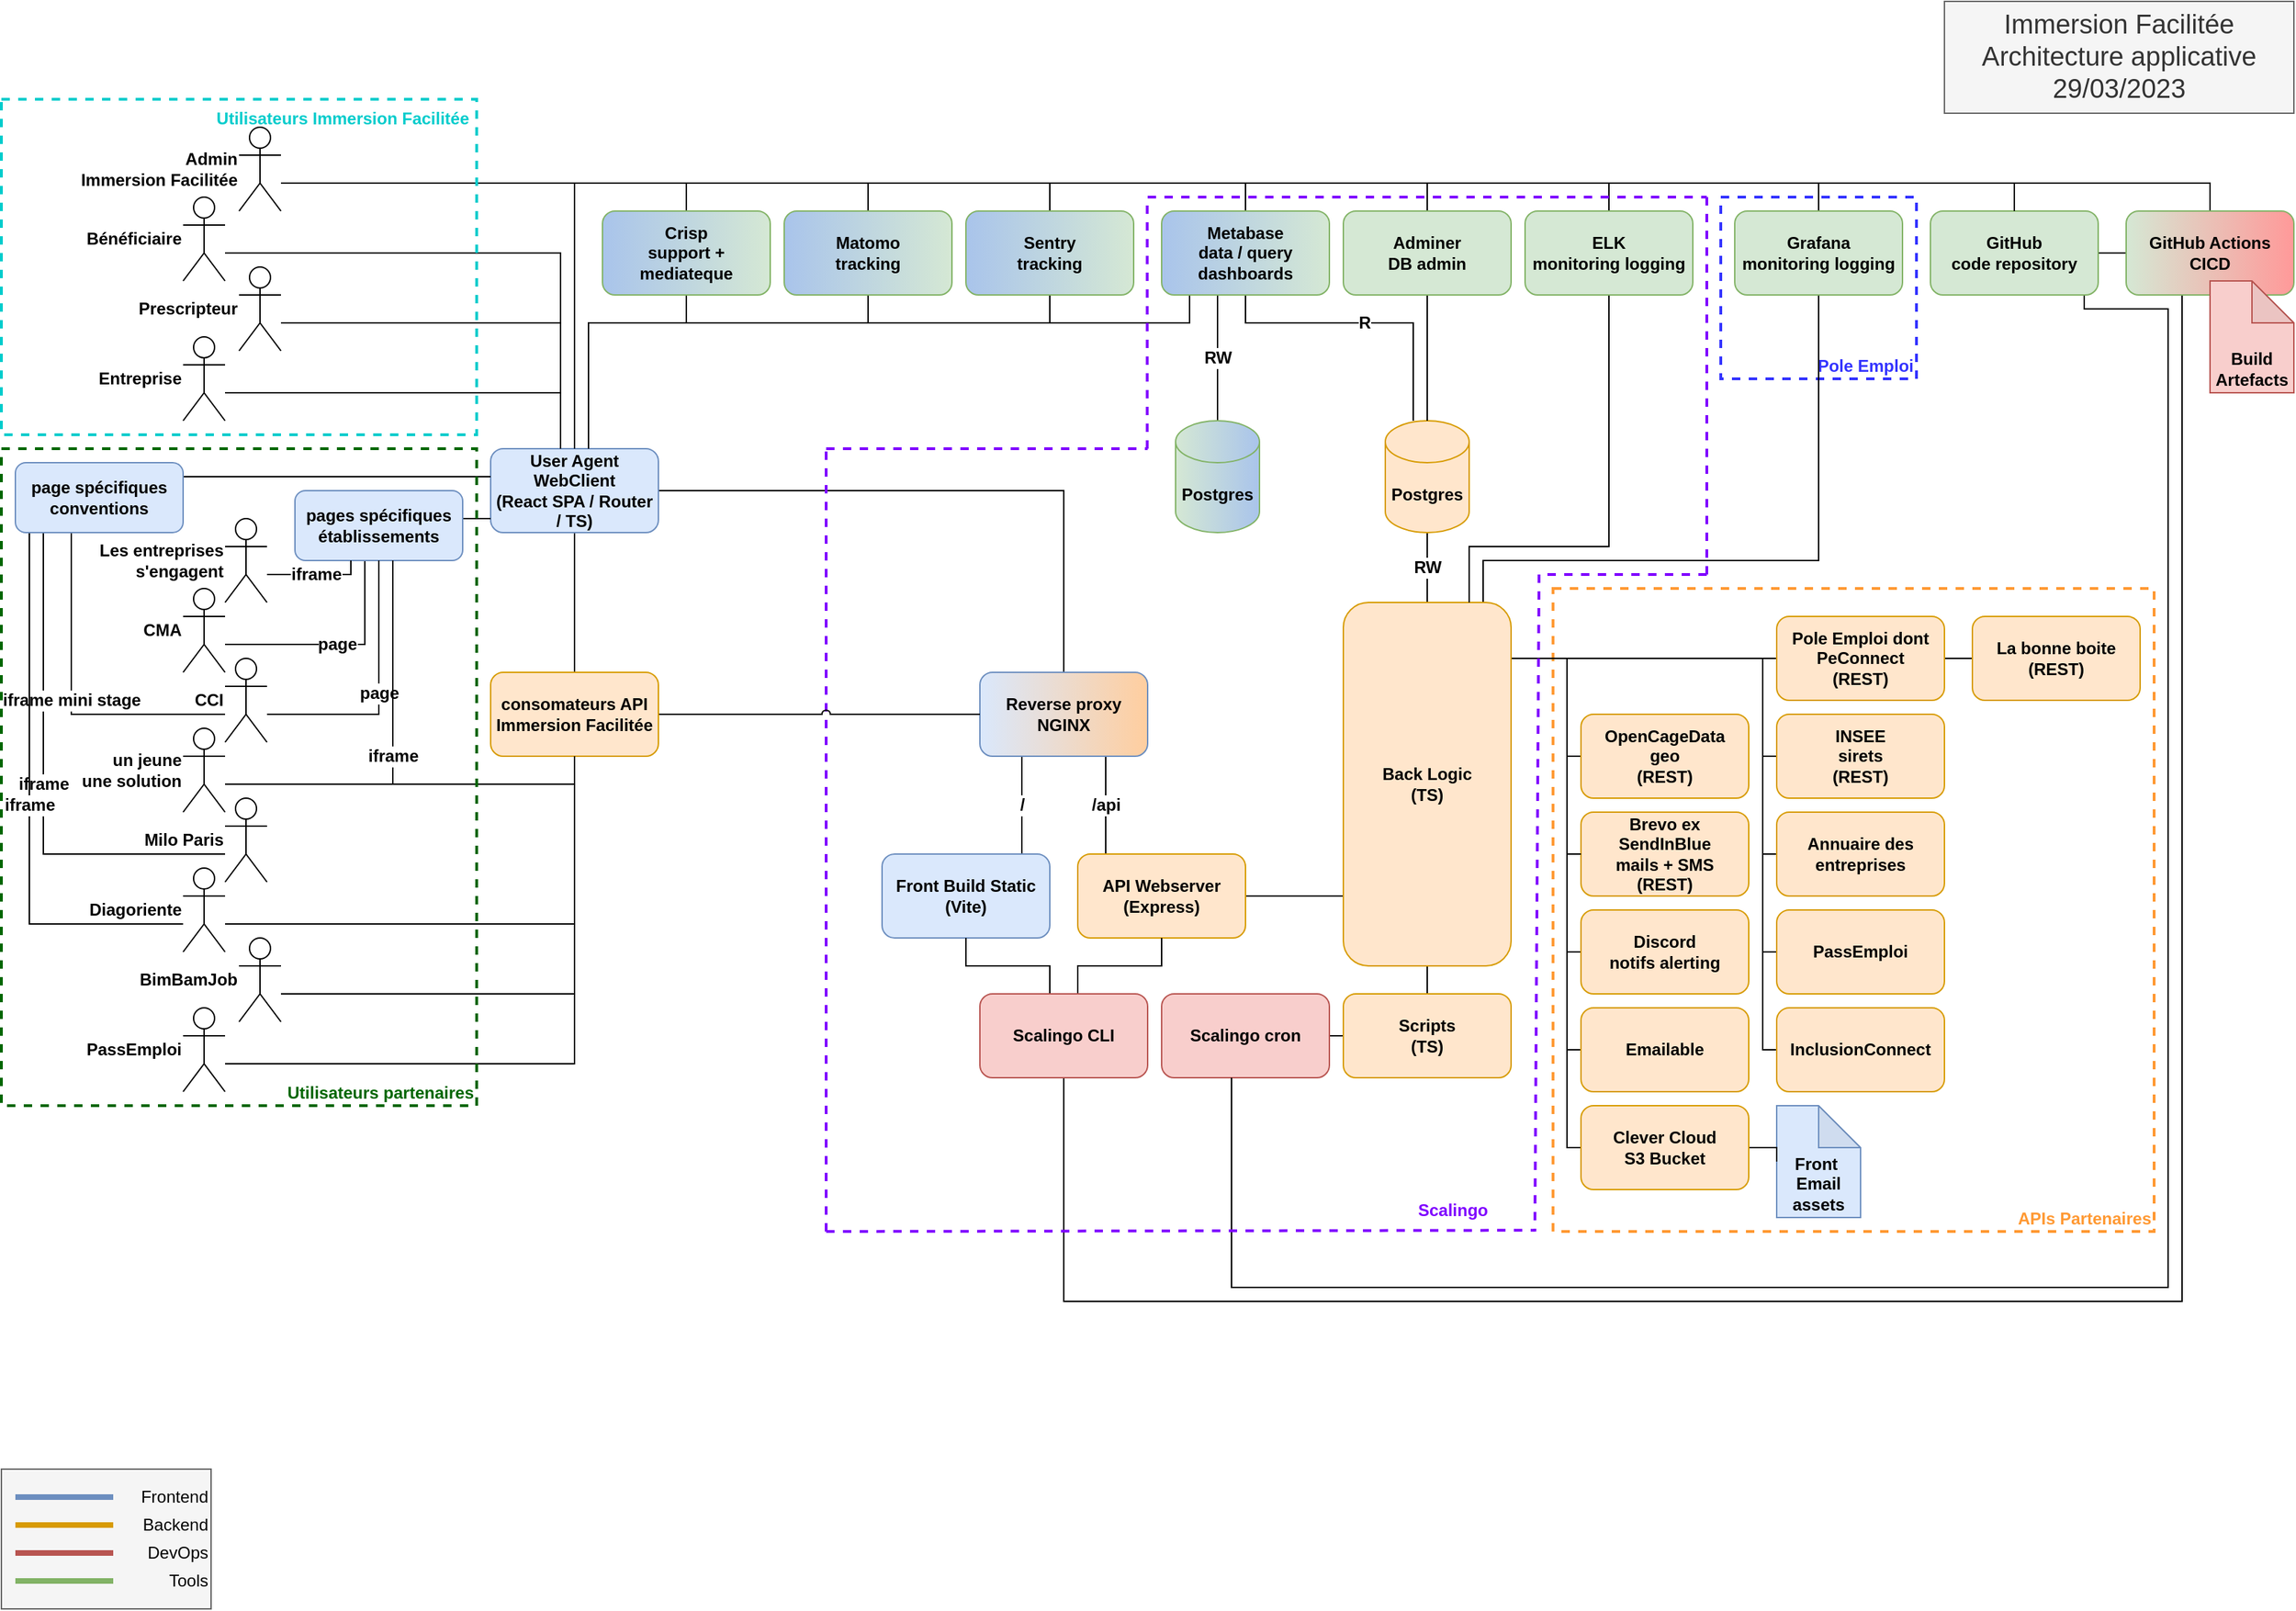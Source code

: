 <mxfile version="20.3.0" type="device"><diagram id="68Z6XZG3NbRrDApSsJgM" name="Page-1"><mxGraphModel dx="1655" dy="892" grid="1" gridSize="10" guides="1" tooltips="1" connect="1" arrows="1" fold="1" page="1" pageScale="1" pageWidth="827" pageHeight="1169" math="0" shadow="0"><root><mxCell id="0"/><mxCell id="1" parent="0"/><mxCell id="iQWYw39QzCIdHBORsN6B-83" value="Pole Emploi" style="rounded=0;whiteSpace=wrap;html=1;dashed=1;strokeColor=#3333FF;strokeWidth=2;fontSize=12;fontColor=#3333FF;fillColor=none;align=right;verticalAlign=bottom;fontStyle=1" vertex="1" parent="1"><mxGeometry x="1240" y="150" width="140" height="130" as="geometry"/></mxCell><mxCell id="iQWYw39QzCIdHBORsN6B-141" value="APIs Partenaires" style="rounded=0;whiteSpace=wrap;html=1;dashed=1;strokeColor=#FF9933;strokeWidth=2;fontSize=12;fontColor=#FF9933;fillColor=none;align=right;verticalAlign=bottom;fontStyle=1" vertex="1" parent="1"><mxGeometry x="1120" y="430" width="430" height="460" as="geometry"/></mxCell><mxCell id="iQWYw39QzCIdHBORsN6B-7" style="edgeStyle=orthogonalEdgeStyle;rounded=0;orthogonalLoop=1;jettySize=auto;html=1;endArrow=none;endFill=0;fontSize=12;fontStyle=1" edge="1" parent="1" source="iQWYw39QzCIdHBORsN6B-1" target="iQWYw39QzCIdHBORsN6B-2"><mxGeometry relative="1" as="geometry"><Array as="points"><mxPoint x="770" y="360"/></Array></mxGeometry></mxCell><mxCell id="iQWYw39QzCIdHBORsN6B-30" style="edgeStyle=orthogonalEdgeStyle;rounded=0;orthogonalLoop=1;jettySize=auto;html=1;endArrow=none;endFill=0;fontSize=12;fontStyle=1" edge="1" parent="1" source="iQWYw39QzCIdHBORsN6B-1" target="iQWYw39QzCIdHBORsN6B-28"><mxGeometry relative="1" as="geometry"><Array as="points"><mxPoint x="430" y="240"/><mxPoint x="500" y="240"/></Array></mxGeometry></mxCell><mxCell id="iQWYw39QzCIdHBORsN6B-31" style="edgeStyle=orthogonalEdgeStyle;rounded=0;orthogonalLoop=1;jettySize=auto;html=1;endArrow=none;endFill=0;fontSize=12;fontStyle=1" edge="1" parent="1" source="iQWYw39QzCIdHBORsN6B-1" target="iQWYw39QzCIdHBORsN6B-29"><mxGeometry relative="1" as="geometry"><Array as="points"><mxPoint x="430" y="240"/><mxPoint x="630" y="240"/></Array></mxGeometry></mxCell><mxCell id="iQWYw39QzCIdHBORsN6B-33" style="edgeStyle=orthogonalEdgeStyle;rounded=0;orthogonalLoop=1;jettySize=auto;html=1;endArrow=none;endFill=0;fontSize=12;fontStyle=1" edge="1" parent="1" source="iQWYw39QzCIdHBORsN6B-1" target="iQWYw39QzCIdHBORsN6B-32"><mxGeometry relative="1" as="geometry"><Array as="points"><mxPoint x="430" y="240"/><mxPoint x="760" y="240"/></Array></mxGeometry></mxCell><mxCell id="iQWYw39QzCIdHBORsN6B-135" style="edgeStyle=orthogonalEdgeStyle;rounded=0;jumpStyle=arc;orthogonalLoop=1;jettySize=auto;html=1;strokeColor=#000000;strokeWidth=1;fontSize=12;fontColor=#000000;endArrow=none;endFill=0;fontStyle=1" edge="1" parent="1" source="iQWYw39QzCIdHBORsN6B-1" target="iQWYw39QzCIdHBORsN6B-93"><mxGeometry relative="1" as="geometry"><Array as="points"><mxPoint x="420" y="420"/><mxPoint x="420" y="420"/></Array></mxGeometry></mxCell><mxCell id="iQWYw39QzCIdHBORsN6B-1" value="User Agent&lt;br style=&quot;font-size: 12px;&quot;&gt;WebClient&lt;br style=&quot;font-size: 12px;&quot;&gt;(React SPA / Router / TS)" style="rounded=1;whiteSpace=wrap;html=1;fontSize=12;fontStyle=1;fillColor=#dae8fc;strokeColor=#6c8ebf;" vertex="1" parent="1"><mxGeometry x="360" y="330" width="120" height="60" as="geometry"/></mxCell><mxCell id="iQWYw39QzCIdHBORsN6B-8" value="/" style="edgeStyle=orthogonalEdgeStyle;rounded=0;orthogonalLoop=1;jettySize=auto;html=1;endArrow=none;endFill=0;fontSize=12;fontStyle=1" edge="1" parent="1" source="iQWYw39QzCIdHBORsN6B-2" target="iQWYw39QzCIdHBORsN6B-6"><mxGeometry relative="1" as="geometry"><Array as="points"><mxPoint x="740" y="580"/><mxPoint x="740" y="580"/></Array></mxGeometry></mxCell><mxCell id="iQWYw39QzCIdHBORsN6B-9" value="/api" style="edgeStyle=orthogonalEdgeStyle;rounded=0;orthogonalLoop=1;jettySize=auto;html=1;endArrow=none;endFill=0;fontSize=12;fontStyle=1" edge="1" parent="1" source="iQWYw39QzCIdHBORsN6B-2" target="iQWYw39QzCIdHBORsN6B-5"><mxGeometry relative="1" as="geometry"><Array as="points"><mxPoint x="800" y="580"/><mxPoint x="800" y="580"/></Array></mxGeometry></mxCell><mxCell id="iQWYw39QzCIdHBORsN6B-2" value="Reverse proxy&lt;br style=&quot;font-size: 12px;&quot;&gt;NGINX" style="rounded=1;whiteSpace=wrap;html=1;fontSize=12;fontStyle=1;fillColor=#dae8fc;strokeColor=#6c8ebf;gradientColor=#FFCE9F;gradientDirection=east;" vertex="1" parent="1"><mxGeometry x="710" y="490" width="120" height="60" as="geometry"/></mxCell><mxCell id="iQWYw39QzCIdHBORsN6B-25" style="edgeStyle=orthogonalEdgeStyle;rounded=0;orthogonalLoop=1;jettySize=auto;html=1;endArrow=none;endFill=0;fontSize=12;fontStyle=1" edge="1" parent="1" source="iQWYw39QzCIdHBORsN6B-3" target="iQWYw39QzCIdHBORsN6B-1"><mxGeometry relative="1" as="geometry"><Array as="points"><mxPoint x="410" y="190"/></Array></mxGeometry></mxCell><mxCell id="iQWYw39QzCIdHBORsN6B-3" value="Bénéficiaire" style="shape=umlActor;verticalLabelPosition=middle;verticalAlign=middle;html=1;outlineConnect=0;labelPosition=left;align=right;fontSize=12;fontStyle=1" vertex="1" parent="1"><mxGeometry x="140" y="150" width="30" height="60" as="geometry"/></mxCell><mxCell id="iQWYw39QzCIdHBORsN6B-26" style="edgeStyle=orthogonalEdgeStyle;rounded=0;orthogonalLoop=1;jettySize=auto;html=1;endArrow=none;endFill=0;startArrow=none;fontSize=12;fontStyle=1" edge="1" parent="1" source="iQWYw39QzCIdHBORsN6B-4" target="iQWYw39QzCIdHBORsN6B-1"><mxGeometry relative="1" as="geometry"><Array as="points"><mxPoint x="410" y="290"/></Array></mxGeometry></mxCell><mxCell id="iQWYw39QzCIdHBORsN6B-4" value="Entreprise" style="shape=umlActor;verticalLabelPosition=middle;verticalAlign=middle;html=1;outlineConnect=0;labelPosition=left;align=right;fontSize=12;fontStyle=1" vertex="1" parent="1"><mxGeometry x="140" y="250" width="30" height="60" as="geometry"/></mxCell><mxCell id="iQWYw39QzCIdHBORsN6B-13" style="edgeStyle=orthogonalEdgeStyle;rounded=0;orthogonalLoop=1;jettySize=auto;html=1;endArrow=none;endFill=0;fontSize=12;fontStyle=1" edge="1" parent="1" source="iQWYw39QzCIdHBORsN6B-19" target="iQWYw39QzCIdHBORsN6B-10"><mxGeometry relative="1" as="geometry"><Array as="points"><mxPoint x="1270" y="480"/><mxPoint x="1270" y="480"/></Array></mxGeometry></mxCell><mxCell id="iQWYw39QzCIdHBORsN6B-15" style="edgeStyle=orthogonalEdgeStyle;rounded=0;orthogonalLoop=1;jettySize=auto;html=1;endArrow=none;endFill=0;fontSize=12;fontStyle=1" edge="1" parent="1" source="iQWYw39QzCIdHBORsN6B-19" target="iQWYw39QzCIdHBORsN6B-14"><mxGeometry relative="1" as="geometry"><Array as="points"><mxPoint x="1130" y="480"/><mxPoint x="1130" y="550"/></Array></mxGeometry></mxCell><mxCell id="iQWYw39QzCIdHBORsN6B-20" style="edgeStyle=orthogonalEdgeStyle;rounded=0;orthogonalLoop=1;jettySize=auto;html=1;endArrow=none;endFill=0;fontSize=12;fontStyle=1" edge="1" parent="1" source="iQWYw39QzCIdHBORsN6B-5" target="iQWYw39QzCIdHBORsN6B-19"><mxGeometry relative="1" as="geometry"><Array as="points"><mxPoint x="940" y="650"/><mxPoint x="940" y="650"/></Array></mxGeometry></mxCell><mxCell id="iQWYw39QzCIdHBORsN6B-5" value="API Webserver&lt;br style=&quot;font-size: 12px;&quot;&gt;(Express)" style="rounded=1;whiteSpace=wrap;html=1;fontSize=12;fontStyle=1;fillColor=#ffe6cc;strokeColor=#d79b00;" vertex="1" parent="1"><mxGeometry x="780" y="620" width="120" height="60" as="geometry"/></mxCell><mxCell id="iQWYw39QzCIdHBORsN6B-6" value="Front Build Static&lt;br style=&quot;font-size: 12px;&quot;&gt;(Vite)" style="rounded=1;whiteSpace=wrap;html=1;fontSize=12;fontStyle=1;fillColor=#dae8fc;strokeColor=#6c8ebf;" vertex="1" parent="1"><mxGeometry x="640" y="620" width="120" height="60" as="geometry"/></mxCell><mxCell id="iQWYw39QzCIdHBORsN6B-12" style="edgeStyle=orthogonalEdgeStyle;rounded=0;orthogonalLoop=1;jettySize=auto;html=1;endArrow=none;endFill=0;fontSize=12;fontStyle=1" edge="1" parent="1" source="iQWYw39QzCIdHBORsN6B-10" target="iQWYw39QzCIdHBORsN6B-11"><mxGeometry relative="1" as="geometry"/></mxCell><mxCell id="iQWYw39QzCIdHBORsN6B-10" value="Pole Emploi dont PeConnect&lt;br style=&quot;font-size: 12px;&quot;&gt;(REST)" style="rounded=1;whiteSpace=wrap;html=1;fontSize=12;fontStyle=1;fillColor=#ffe6cc;strokeColor=#d79b00;" vertex="1" parent="1"><mxGeometry x="1280" y="450" width="120" height="60" as="geometry"/></mxCell><mxCell id="iQWYw39QzCIdHBORsN6B-11" value="La bonne boite&lt;br style=&quot;font-size: 12px;&quot;&gt;(REST)" style="rounded=1;whiteSpace=wrap;html=1;fontSize=12;fontStyle=1;fillColor=#ffe6cc;strokeColor=#d79b00;" vertex="1" parent="1"><mxGeometry x="1420" y="450" width="120" height="60" as="geometry"/></mxCell><mxCell id="iQWYw39QzCIdHBORsN6B-14" value="OpenCageData&lt;br style=&quot;font-size: 12px;&quot;&gt;geo&lt;br style=&quot;font-size: 12px;&quot;&gt;(REST)" style="rounded=1;whiteSpace=wrap;html=1;fontSize=12;fontStyle=1;fillColor=#ffe6cc;strokeColor=#d79b00;" vertex="1" parent="1"><mxGeometry x="1140" y="520" width="120" height="60" as="geometry"/></mxCell><mxCell id="iQWYw39QzCIdHBORsN6B-16" value="Brevo ex SendInBlue&lt;br style=&quot;font-size: 12px;&quot;&gt;mails + SMS&lt;br style=&quot;font-size: 12px;&quot;&gt;(REST)" style="rounded=1;whiteSpace=wrap;html=1;fontSize=12;fontStyle=1;fillColor=#ffe6cc;strokeColor=#d79b00;" vertex="1" parent="1"><mxGeometry x="1140" y="590" width="120" height="60" as="geometry"/></mxCell><mxCell id="iQWYw39QzCIdHBORsN6B-45" style="edgeStyle=orthogonalEdgeStyle;rounded=0;orthogonalLoop=1;jettySize=auto;html=1;endArrow=none;endFill=0;fontSize=12;fontStyle=1" edge="1" parent="1" source="iQWYw39QzCIdHBORsN6B-17" target="iQWYw39QzCIdHBORsN6B-18"><mxGeometry relative="1" as="geometry"/></mxCell><mxCell id="iQWYw39QzCIdHBORsN6B-17" value="Scalingo cron" style="rounded=1;whiteSpace=wrap;html=1;fontSize=12;fontStyle=1;fillColor=#f8cecc;strokeColor=#b85450;" vertex="1" parent="1"><mxGeometry x="840" y="720" width="120" height="60" as="geometry"/></mxCell><mxCell id="iQWYw39QzCIdHBORsN6B-21" style="edgeStyle=orthogonalEdgeStyle;rounded=0;orthogonalLoop=1;jettySize=auto;html=1;endArrow=none;endFill=0;fontSize=12;fontStyle=1" edge="1" parent="1" source="iQWYw39QzCIdHBORsN6B-18" target="iQWYw39QzCIdHBORsN6B-19"><mxGeometry relative="1" as="geometry"><Array as="points"><mxPoint x="1030" y="750"/></Array></mxGeometry></mxCell><mxCell id="iQWYw39QzCIdHBORsN6B-18" value="Scripts&lt;br style=&quot;font-size: 12px;&quot;&gt;(TS)" style="rounded=1;whiteSpace=wrap;html=1;fontSize=12;fontStyle=1;fillColor=#ffe6cc;strokeColor=#d79b00;" vertex="1" parent="1"><mxGeometry x="970" y="720" width="120" height="60" as="geometry"/></mxCell><mxCell id="iQWYw39QzCIdHBORsN6B-22" style="edgeStyle=orthogonalEdgeStyle;rounded=0;orthogonalLoop=1;jettySize=auto;html=1;endArrow=none;endFill=0;fontSize=12;fontStyle=1" edge="1" parent="1" source="iQWYw39QzCIdHBORsN6B-19" target="iQWYw39QzCIdHBORsN6B-16"><mxGeometry relative="1" as="geometry"><Array as="points"><mxPoint x="1130" y="480"/><mxPoint x="1130" y="620"/></Array></mxGeometry></mxCell><mxCell id="iQWYw39QzCIdHBORsN6B-36" style="edgeStyle=orthogonalEdgeStyle;rounded=0;orthogonalLoop=1;jettySize=auto;html=1;endArrow=none;endFill=0;fontSize=12;fontStyle=1" edge="1" parent="1" source="iQWYw39QzCIdHBORsN6B-19" target="iQWYw39QzCIdHBORsN6B-35"><mxGeometry relative="1" as="geometry"><Array as="points"><mxPoint x="1270" y="480"/><mxPoint x="1270" y="550"/></Array></mxGeometry></mxCell><mxCell id="iQWYw39QzCIdHBORsN6B-44" value="RW" style="edgeStyle=orthogonalEdgeStyle;rounded=0;orthogonalLoop=1;jettySize=auto;html=1;endArrow=none;endFill=0;fontSize=12;fontStyle=1" edge="1" parent="1" source="iQWYw39QzCIdHBORsN6B-19" target="iQWYw39QzCIdHBORsN6B-43"><mxGeometry relative="1" as="geometry"><Array as="points"><mxPoint x="1030" y="400"/><mxPoint x="1030" y="400"/></Array></mxGeometry></mxCell><mxCell id="iQWYw39QzCIdHBORsN6B-50" style="edgeStyle=orthogonalEdgeStyle;rounded=0;orthogonalLoop=1;jettySize=auto;html=1;endArrow=none;endFill=0;fontSize=12;fontStyle=1" edge="1" parent="1" source="iQWYw39QzCIdHBORsN6B-19" target="iQWYw39QzCIdHBORsN6B-49"><mxGeometry relative="1" as="geometry"><Array as="points"><mxPoint x="1130" y="480"/><mxPoint x="1130" y="690"/></Array></mxGeometry></mxCell><mxCell id="iQWYw39QzCIdHBORsN6B-82" style="edgeStyle=orthogonalEdgeStyle;rounded=0;orthogonalLoop=1;jettySize=auto;html=1;strokeColor=#000000;strokeWidth=1;fontSize=12;fontColor=#000000;endArrow=none;endFill=0;fontStyle=1" edge="1" parent="1" source="iQWYw39QzCIdHBORsN6B-19" target="iQWYw39QzCIdHBORsN6B-80"><mxGeometry relative="1" as="geometry"><Array as="points"><mxPoint x="1070" y="410"/><mxPoint x="1310" y="410"/></Array></mxGeometry></mxCell><mxCell id="iQWYw39QzCIdHBORsN6B-87" style="edgeStyle=orthogonalEdgeStyle;rounded=0;jumpStyle=arc;orthogonalLoop=1;jettySize=auto;html=1;strokeColor=#000000;strokeWidth=1;fontSize=12;fontColor=#7F00FF;endArrow=none;endFill=0;fontStyle=1" edge="1" parent="1" source="iQWYw39QzCIdHBORsN6B-19" target="iQWYw39QzCIdHBORsN6B-85"><mxGeometry relative="1" as="geometry"><Array as="points"><mxPoint x="1270" y="480"/><mxPoint x="1270" y="620"/></Array></mxGeometry></mxCell><mxCell id="iQWYw39QzCIdHBORsN6B-115" style="edgeStyle=orthogonalEdgeStyle;rounded=0;jumpStyle=arc;orthogonalLoop=1;jettySize=auto;html=1;strokeColor=#000000;strokeWidth=1;fontSize=12;fontColor=#7F00FF;endArrow=none;endFill=0;fontStyle=1" edge="1" parent="1" source="iQWYw39QzCIdHBORsN6B-19" target="iQWYw39QzCIdHBORsN6B-84"><mxGeometry relative="1" as="geometry"><Array as="points"><mxPoint x="1130" y="480"/><mxPoint x="1130" y="760"/></Array></mxGeometry></mxCell><mxCell id="iQWYw39QzCIdHBORsN6B-120" style="edgeStyle=orthogonalEdgeStyle;rounded=0;jumpStyle=arc;orthogonalLoop=1;jettySize=auto;html=1;strokeColor=#000000;strokeWidth=1;fontSize=12;fontColor=#7F00FF;endArrow=none;endFill=0;fontStyle=1" edge="1" parent="1" source="iQWYw39QzCIdHBORsN6B-19" target="iQWYw39QzCIdHBORsN6B-118"><mxGeometry relative="1" as="geometry"><Array as="points"><mxPoint x="1130" y="480"/><mxPoint x="1130" y="830"/></Array></mxGeometry></mxCell><mxCell id="iQWYw39QzCIdHBORsN6B-122" style="edgeStyle=orthogonalEdgeStyle;rounded=0;jumpStyle=arc;orthogonalLoop=1;jettySize=auto;html=1;strokeColor=#000000;strokeWidth=1;fontSize=12;fontColor=#7F00FF;endArrow=none;endFill=0;fontStyle=1" edge="1" parent="1" source="iQWYw39QzCIdHBORsN6B-19" target="iQWYw39QzCIdHBORsN6B-121"><mxGeometry relative="1" as="geometry"><Array as="points"><mxPoint x="1270" y="480"/><mxPoint x="1270" y="690"/></Array></mxGeometry></mxCell><mxCell id="iQWYw39QzCIdHBORsN6B-124" style="edgeStyle=orthogonalEdgeStyle;rounded=0;jumpStyle=arc;orthogonalLoop=1;jettySize=auto;html=1;strokeColor=#000000;strokeWidth=1;fontSize=12;fontColor=#7F00FF;endArrow=none;endFill=0;fontStyle=1" edge="1" parent="1" source="iQWYw39QzCIdHBORsN6B-19" target="iQWYw39QzCIdHBORsN6B-123"><mxGeometry relative="1" as="geometry"><Array as="points"><mxPoint x="1270" y="480"/><mxPoint x="1270" y="760"/></Array></mxGeometry></mxCell><mxCell id="iQWYw39QzCIdHBORsN6B-19" value="Back Logic&lt;br style=&quot;font-size: 12px;&quot;&gt;(TS)" style="rounded=1;whiteSpace=wrap;html=1;fontSize=12;fontStyle=1;fillColor=#ffe6cc;strokeColor=#d79b00;" vertex="1" parent="1"><mxGeometry x="970" y="440" width="120" height="260" as="geometry"/></mxCell><mxCell id="iQWYw39QzCIdHBORsN6B-24" style="edgeStyle=orthogonalEdgeStyle;rounded=0;orthogonalLoop=1;jettySize=auto;html=1;endArrow=none;endFill=0;fontSize=12;fontStyle=1" edge="1" parent="1" source="iQWYw39QzCIdHBORsN6B-23" target="iQWYw39QzCIdHBORsN6B-1"><mxGeometry relative="1" as="geometry"><Array as="points"><mxPoint x="420" y="140"/></Array></mxGeometry></mxCell><mxCell id="iQWYw39QzCIdHBORsN6B-39" style="edgeStyle=orthogonalEdgeStyle;rounded=0;orthogonalLoop=1;jettySize=auto;html=1;endArrow=none;endFill=0;fontSize=12;fontStyle=1" edge="1" parent="1" source="iQWYw39QzCIdHBORsN6B-23" target="iQWYw39QzCIdHBORsN6B-28"><mxGeometry relative="1" as="geometry"><Array as="points"><mxPoint x="500" y="140"/></Array></mxGeometry></mxCell><mxCell id="iQWYw39QzCIdHBORsN6B-40" style="edgeStyle=orthogonalEdgeStyle;rounded=0;orthogonalLoop=1;jettySize=auto;html=1;endArrow=none;endFill=0;fontSize=12;fontStyle=1" edge="1" parent="1" source="iQWYw39QzCIdHBORsN6B-23" target="iQWYw39QzCIdHBORsN6B-29"><mxGeometry relative="1" as="geometry"><Array as="points"><mxPoint x="630" y="140"/></Array></mxGeometry></mxCell><mxCell id="iQWYw39QzCIdHBORsN6B-41" style="edgeStyle=orthogonalEdgeStyle;rounded=0;orthogonalLoop=1;jettySize=auto;html=1;endArrow=none;endFill=0;fontSize=12;fontStyle=1" edge="1" parent="1" source="iQWYw39QzCIdHBORsN6B-23" target="iQWYw39QzCIdHBORsN6B-32"><mxGeometry relative="1" as="geometry"><Array as="points"><mxPoint x="760" y="140"/></Array></mxGeometry></mxCell><mxCell id="iQWYw39QzCIdHBORsN6B-42" style="edgeStyle=orthogonalEdgeStyle;rounded=0;orthogonalLoop=1;jettySize=auto;html=1;endArrow=none;endFill=0;fontSize=12;fontStyle=1" edge="1" parent="1" source="iQWYw39QzCIdHBORsN6B-23" target="iQWYw39QzCIdHBORsN6B-37"><mxGeometry relative="1" as="geometry"><Array as="points"><mxPoint x="1160" y="140"/></Array></mxGeometry></mxCell><mxCell id="iQWYw39QzCIdHBORsN6B-54" style="edgeStyle=orthogonalEdgeStyle;rounded=0;orthogonalLoop=1;jettySize=auto;html=1;endArrow=none;endFill=0;fontSize=12;fontStyle=1" edge="1" parent="1" source="iQWYw39QzCIdHBORsN6B-23" target="iQWYw39QzCIdHBORsN6B-34"><mxGeometry relative="1" as="geometry"><Array as="points"><mxPoint x="900" y="140"/></Array></mxGeometry></mxCell><mxCell id="iQWYw39QzCIdHBORsN6B-55" style="edgeStyle=orthogonalEdgeStyle;rounded=0;orthogonalLoop=1;jettySize=auto;html=1;endArrow=none;endFill=0;fontSize=12;fontStyle=1" edge="1" parent="1" source="iQWYw39QzCIdHBORsN6B-23" target="iQWYw39QzCIdHBORsN6B-47"><mxGeometry relative="1" as="geometry"><Array as="points"><mxPoint x="1030" y="140"/></Array></mxGeometry></mxCell><mxCell id="iQWYw39QzCIdHBORsN6B-81" style="edgeStyle=orthogonalEdgeStyle;rounded=0;orthogonalLoop=1;jettySize=auto;html=1;strokeColor=#000000;strokeWidth=1;fontSize=12;fontColor=#000000;endArrow=none;endFill=0;fontStyle=1" edge="1" parent="1" source="iQWYw39QzCIdHBORsN6B-23" target="iQWYw39QzCIdHBORsN6B-80"><mxGeometry relative="1" as="geometry"><Array as="points"><mxPoint x="1310" y="140"/></Array></mxGeometry></mxCell><mxCell id="iQWYw39QzCIdHBORsN6B-139" style="edgeStyle=orthogonalEdgeStyle;rounded=0;jumpStyle=arc;orthogonalLoop=1;jettySize=auto;html=1;strokeColor=#000000;strokeWidth=1;fontSize=12;fontColor=#000000;endArrow=none;endFill=0;fontStyle=1" edge="1" parent="1" source="iQWYw39QzCIdHBORsN6B-23" target="iQWYw39QzCIdHBORsN6B-61"><mxGeometry relative="1" as="geometry"><Array as="points"><mxPoint x="1590" y="140"/></Array></mxGeometry></mxCell><mxCell id="iQWYw39QzCIdHBORsN6B-23" value="Admin&lt;br style=&quot;font-size: 12px;&quot;&gt;Immersion Facilitée" style="shape=umlActor;verticalLabelPosition=middle;verticalAlign=middle;html=1;outlineConnect=0;labelPosition=left;align=right;fontSize=12;fontStyle=1" vertex="1" parent="1"><mxGeometry x="180" y="100" width="30" height="60" as="geometry"/></mxCell><mxCell id="iQWYw39QzCIdHBORsN6B-59" style="edgeStyle=orthogonalEdgeStyle;rounded=0;orthogonalLoop=1;jettySize=auto;html=1;endArrow=none;endFill=0;fontSize=12;fontStyle=1" edge="1" parent="1" source="iQWYw39QzCIdHBORsN6B-27" target="iQWYw39QzCIdHBORsN6B-1"><mxGeometry relative="1" as="geometry"><Array as="points"><mxPoint x="410" y="240"/></Array></mxGeometry></mxCell><mxCell id="iQWYw39QzCIdHBORsN6B-28" value="Crisp&lt;br style=&quot;font-size: 12px;&quot;&gt;support + mediateque" style="rounded=1;whiteSpace=wrap;html=1;fontSize=12;fontStyle=1;fillColor=#d5e8d4;strokeColor=#82b366;gradientDirection=west;gradientColor=#A9C4EB;" vertex="1" parent="1"><mxGeometry x="440" y="160" width="120" height="60" as="geometry"/></mxCell><mxCell id="iQWYw39QzCIdHBORsN6B-29" value="Matomo&lt;br style=&quot;font-size: 12px;&quot;&gt;tracking" style="rounded=1;whiteSpace=wrap;html=1;fontSize=12;fontStyle=1;fillColor=#d5e8d4;strokeColor=#82b366;gradientDirection=west;gradientColor=#A9C4EB;" vertex="1" parent="1"><mxGeometry x="570" y="160" width="120" height="60" as="geometry"/></mxCell><mxCell id="iQWYw39QzCIdHBORsN6B-32" value="Sentry&lt;br style=&quot;font-size: 12px;&quot;&gt;tracking" style="rounded=1;whiteSpace=wrap;html=1;fontSize=12;fontStyle=1;fillColor=#d5e8d4;strokeColor=#82b366;gradientDirection=west;gradientColor=#A9C4EB;" vertex="1" parent="1"><mxGeometry x="700" y="160" width="120" height="60" as="geometry"/></mxCell><mxCell id="iQWYw39QzCIdHBORsN6B-46" value="R" style="edgeStyle=orthogonalEdgeStyle;rounded=0;orthogonalLoop=1;jettySize=auto;html=1;endArrow=none;endFill=0;fontSize=12;fontStyle=1" edge="1" parent="1" source="iQWYw39QzCIdHBORsN6B-34" target="iQWYw39QzCIdHBORsN6B-43"><mxGeometry relative="1" as="geometry"><Array as="points"><mxPoint x="900" y="240"/><mxPoint x="1020" y="240"/></Array></mxGeometry></mxCell><mxCell id="iQWYw39QzCIdHBORsN6B-52" value="RW" style="edgeStyle=orthogonalEdgeStyle;rounded=0;orthogonalLoop=1;jettySize=auto;html=1;endArrow=none;endFill=0;fontSize=12;fontStyle=1" edge="1" parent="1" source="iQWYw39QzCIdHBORsN6B-34" target="iQWYw39QzCIdHBORsN6B-51"><mxGeometry relative="1" as="geometry"><Array as="points"><mxPoint x="880" y="240"/><mxPoint x="880" y="240"/></Array></mxGeometry></mxCell><mxCell id="iQWYw39QzCIdHBORsN6B-53" style="edgeStyle=orthogonalEdgeStyle;rounded=0;orthogonalLoop=1;jettySize=auto;html=1;endArrow=none;endFill=0;fontSize=12;fontStyle=1" edge="1" parent="1" source="iQWYw39QzCIdHBORsN6B-34" target="iQWYw39QzCIdHBORsN6B-1"><mxGeometry relative="1" as="geometry"><Array as="points"><mxPoint x="860" y="240"/><mxPoint x="430" y="240"/></Array></mxGeometry></mxCell><mxCell id="iQWYw39QzCIdHBORsN6B-34" value="Metabase&lt;br style=&quot;font-size: 12px;&quot;&gt;data / query dashboards" style="rounded=1;whiteSpace=wrap;html=1;fontSize=12;fontStyle=1;fillColor=#d5e8d4;strokeColor=#82b366;gradientDirection=west;gradientColor=#A9C4EB;" vertex="1" parent="1"><mxGeometry x="840" y="160" width="120" height="60" as="geometry"/></mxCell><mxCell id="iQWYw39QzCIdHBORsN6B-35" value="INSEE&lt;br style=&quot;font-size: 12px;&quot;&gt;sirets&lt;br style=&quot;font-size: 12px;&quot;&gt;(REST)" style="rounded=1;whiteSpace=wrap;html=1;fontSize=12;fontStyle=1;fillColor=#ffe6cc;strokeColor=#d79b00;" vertex="1" parent="1"><mxGeometry x="1280" y="520" width="120" height="60" as="geometry"/></mxCell><mxCell id="iQWYw39QzCIdHBORsN6B-38" style="edgeStyle=orthogonalEdgeStyle;rounded=0;orthogonalLoop=1;jettySize=auto;html=1;endArrow=none;endFill=0;fontSize=12;fontStyle=1" edge="1" parent="1" source="iQWYw39QzCIdHBORsN6B-37" target="iQWYw39QzCIdHBORsN6B-19"><mxGeometry relative="1" as="geometry"><Array as="points"><mxPoint x="1160" y="400"/><mxPoint x="1060" y="400"/></Array></mxGeometry></mxCell><mxCell id="iQWYw39QzCIdHBORsN6B-37" value="ELK&lt;br style=&quot;font-size: 12px;&quot;&gt;monitoring logging" style="rounded=1;whiteSpace=wrap;html=1;fontSize=12;fontStyle=1;fillColor=#d5e8d4;strokeColor=#82b366;" vertex="1" parent="1"><mxGeometry x="1100" y="160" width="120" height="60" as="geometry"/></mxCell><mxCell id="iQWYw39QzCIdHBORsN6B-43" value="Postgres" style="shape=cylinder3;whiteSpace=wrap;html=1;boundedLbl=1;backgroundOutline=1;size=15;fontSize=12;fontStyle=1;fillColor=#ffe6cc;strokeColor=#d79b00;" vertex="1" parent="1"><mxGeometry x="1000" y="310" width="60" height="80" as="geometry"/></mxCell><mxCell id="iQWYw39QzCIdHBORsN6B-48" style="edgeStyle=orthogonalEdgeStyle;rounded=0;orthogonalLoop=1;jettySize=auto;html=1;endArrow=none;endFill=0;fontSize=12;fontStyle=1" edge="1" parent="1" source="iQWYw39QzCIdHBORsN6B-47" target="iQWYw39QzCIdHBORsN6B-43"><mxGeometry relative="1" as="geometry"><Array as="points"><mxPoint x="1030" y="290"/></Array></mxGeometry></mxCell><mxCell id="iQWYw39QzCIdHBORsN6B-47" value="Adminer&lt;br&gt;DB admin" style="rounded=1;whiteSpace=wrap;html=1;fontSize=12;fontStyle=1;fillColor=#d5e8d4;strokeColor=#82b366;" vertex="1" parent="1"><mxGeometry x="970" y="160" width="120" height="60" as="geometry"/></mxCell><mxCell id="iQWYw39QzCIdHBORsN6B-49" value="Discord&lt;br style=&quot;font-size: 12px;&quot;&gt;notifs alerting" style="rounded=1;whiteSpace=wrap;html=1;fontSize=12;fontStyle=1;fillColor=#ffe6cc;strokeColor=#d79b00;" vertex="1" parent="1"><mxGeometry x="1140" y="660" width="120" height="60" as="geometry"/></mxCell><mxCell id="iQWYw39QzCIdHBORsN6B-51" value="Postgres" style="shape=cylinder3;whiteSpace=wrap;html=1;boundedLbl=1;backgroundOutline=1;size=15;fontSize=12;fontStyle=1;fillColor=#d5e8d4;strokeColor=#82b366;gradientDirection=east;gradientColor=#A9C4EB;" vertex="1" parent="1"><mxGeometry x="850" y="310" width="60" height="80" as="geometry"/></mxCell><mxCell id="iQWYw39QzCIdHBORsN6B-57" style="edgeStyle=orthogonalEdgeStyle;rounded=0;orthogonalLoop=1;jettySize=auto;html=1;endArrow=none;endFill=0;jumpStyle=arc;fontSize=12;fontStyle=1" edge="1" parent="1" source="iQWYw39QzCIdHBORsN6B-154" target="iQWYw39QzCIdHBORsN6B-5"><mxGeometry relative="1" as="geometry"><mxPoint x="800" y="720" as="sourcePoint"/><Array as="points"><mxPoint x="780" y="700"/><mxPoint x="840" y="700"/></Array></mxGeometry></mxCell><mxCell id="iQWYw39QzCIdHBORsN6B-58" style="edgeStyle=orthogonalEdgeStyle;rounded=0;orthogonalLoop=1;jettySize=auto;html=1;endArrow=none;endFill=0;jumpStyle=arc;fontSize=12;fontStyle=1" edge="1" parent="1" source="iQWYw39QzCIdHBORsN6B-154" target="iQWYw39QzCIdHBORsN6B-6"><mxGeometry relative="1" as="geometry"><mxPoint x="740" y="720" as="sourcePoint"/><Array as="points"><mxPoint x="760" y="700"/><mxPoint x="700" y="700"/></Array></mxGeometry></mxCell><mxCell id="iQWYw39QzCIdHBORsN6B-62" style="edgeStyle=orthogonalEdgeStyle;rounded=0;orthogonalLoop=1;jettySize=auto;html=1;endArrow=none;endFill=0;fontSize=12;fontStyle=1" edge="1" parent="1" source="iQWYw39QzCIdHBORsN6B-60" target="iQWYw39QzCIdHBORsN6B-61"><mxGeometry relative="1" as="geometry"><Array as="points"><mxPoint x="1520" y="190"/><mxPoint x="1520" y="190"/></Array></mxGeometry></mxCell><mxCell id="iQWYw39QzCIdHBORsN6B-130" style="edgeStyle=orthogonalEdgeStyle;rounded=0;jumpStyle=arc;orthogonalLoop=1;jettySize=auto;html=1;strokeColor=#000000;strokeWidth=1;fontSize=12;fontColor=#000000;endArrow=none;endFill=0;fontStyle=1" edge="1" parent="1" source="iQWYw39QzCIdHBORsN6B-60" target="iQWYw39QzCIdHBORsN6B-17"><mxGeometry relative="1" as="geometry"><Array as="points"><mxPoint x="1500" y="230"/><mxPoint x="1560" y="230"/><mxPoint x="1560" y="930"/><mxPoint x="890" y="930"/></Array></mxGeometry></mxCell><mxCell id="iQWYw39QzCIdHBORsN6B-60" value="GitHub&lt;br style=&quot;font-size: 12px;&quot;&gt;code repository" style="rounded=1;whiteSpace=wrap;html=1;fontSize=12;fontStyle=1;fillColor=#d5e8d4;strokeColor=#82b366;" vertex="1" parent="1"><mxGeometry x="1390" y="160" width="120" height="60" as="geometry"/></mxCell><mxCell id="iQWYw39QzCIdHBORsN6B-63" style="edgeStyle=orthogonalEdgeStyle;rounded=0;orthogonalLoop=1;jettySize=auto;html=1;endArrow=none;endFill=0;fontSize=12;fontStyle=1" edge="1" parent="1" source="iQWYw39QzCIdHBORsN6B-61" target="iQWYw39QzCIdHBORsN6B-154"><mxGeometry relative="1" as="geometry"><mxPoint x="770" y="780" as="targetPoint"/><Array as="points"><mxPoint x="1570" y="940"/><mxPoint x="770" y="940"/></Array></mxGeometry></mxCell><mxCell id="iQWYw39QzCIdHBORsN6B-61" value="GitHub Actions&lt;br style=&quot;font-size: 12px;&quot;&gt;CICD" style="rounded=1;whiteSpace=wrap;html=1;fontSize=12;fontStyle=1;fillColor=#d5e8d4;strokeColor=#82b366;gradientDirection=east;gradientColor=#FF9999;" vertex="1" parent="1"><mxGeometry x="1530" y="160" width="120" height="60" as="geometry"/></mxCell><mxCell id="iQWYw39QzCIdHBORsN6B-68" value="" style="endArrow=none;dashed=1;html=1;rounded=0;strokeWidth=2;strokeColor=#7F00FF;fontColor=#7F00FF;fontSize=12;fontStyle=1" edge="1" parent="1"><mxGeometry width="50" height="50" relative="1" as="geometry"><mxPoint x="600" y="890" as="sourcePoint"/><mxPoint x="1107" y="889.13" as="targetPoint"/></mxGeometry></mxCell><mxCell id="iQWYw39QzCIdHBORsN6B-69" value="" style="endArrow=none;dashed=1;html=1;rounded=0;strokeWidth=2;strokeColor=#7F00FF;fontColor=#7F00FF;startArrow=none;fontSize=12;fontStyle=1" edge="1" parent="1"><mxGeometry width="50" height="50" relative="1" as="geometry"><mxPoint x="600" y="890" as="sourcePoint"/><mxPoint x="600" y="330" as="targetPoint"/></mxGeometry></mxCell><mxCell id="iQWYw39QzCIdHBORsN6B-70" value="" style="endArrow=none;dashed=1;html=1;rounded=0;strokeWidth=2;strokeColor=#7F00FF;fontColor=#7F00FF;fontSize=12;fontStyle=1" edge="1" parent="1"><mxGeometry width="50" height="50" relative="1" as="geometry"><mxPoint x="600" y="330" as="sourcePoint"/><mxPoint x="830" y="330" as="targetPoint"/></mxGeometry></mxCell><mxCell id="iQWYw39QzCIdHBORsN6B-73" value="" style="endArrow=none;dashed=1;html=1;rounded=0;strokeWidth=2;strokeColor=#7F00FF;fontColor=#7F00FF;fontSize=12;fontStyle=1" edge="1" parent="1"><mxGeometry width="50" height="50" relative="1" as="geometry"><mxPoint x="829.71" y="330" as="sourcePoint"/><mxPoint x="829.71" y="150" as="targetPoint"/></mxGeometry></mxCell><mxCell id="iQWYw39QzCIdHBORsN6B-74" value="" style="endArrow=none;dashed=1;html=1;rounded=0;strokeWidth=2;strokeColor=#7F00FF;fontColor=#7F00FF;fontSize=12;fontStyle=1" edge="1" parent="1"><mxGeometry width="50" height="50" relative="1" as="geometry"><mxPoint x="830" y="150" as="sourcePoint"/><mxPoint x="1230" y="150" as="targetPoint"/></mxGeometry></mxCell><mxCell id="iQWYw39QzCIdHBORsN6B-75" value="" style="endArrow=none;dashed=1;html=1;rounded=0;strokeWidth=2;strokeColor=#7F00FF;fontColor=#7F00FF;fontSize=12;fontStyle=1" edge="1" parent="1"><mxGeometry width="50" height="50" relative="1" as="geometry"><mxPoint x="1230" y="150" as="sourcePoint"/><mxPoint x="1230" y="420" as="targetPoint"/></mxGeometry></mxCell><mxCell id="iQWYw39QzCIdHBORsN6B-76" value="" style="endArrow=none;dashed=1;html=1;rounded=0;strokeWidth=2;strokeColor=#7F00FF;fontColor=#7F00FF;fontSize=12;fontStyle=1" edge="1" parent="1"><mxGeometry width="50" height="50" relative="1" as="geometry"><mxPoint x="1230" y="420" as="sourcePoint"/><mxPoint x="1110" y="420" as="targetPoint"/></mxGeometry></mxCell><mxCell id="iQWYw39QzCIdHBORsN6B-77" value="" style="endArrow=none;dashed=1;html=1;rounded=0;strokeWidth=2;strokeColor=#7F00FF;fontColor=#7F00FF;fontSize=12;fontStyle=1;entryX=1;entryY=1;entryDx=0;entryDy=0;" edge="1" parent="1" target="iQWYw39QzCIdHBORsN6B-78"><mxGeometry width="50" height="50" relative="1" as="geometry"><mxPoint x="1110" y="420" as="sourcePoint"/><mxPoint x="1110" y="810" as="targetPoint"/></mxGeometry></mxCell><mxCell id="iQWYw39QzCIdHBORsN6B-78" value="Scalingo" style="text;html=1;strokeColor=none;fillColor=none;align=center;verticalAlign=middle;whiteSpace=wrap;rounded=0;dashed=1;dashPattern=1 1;strokeWidth=3;fontColor=#7F00FF;fontSize=12;fontStyle=1" vertex="1" parent="1"><mxGeometry x="990" y="860" width="117" height="30" as="geometry"/></mxCell><mxCell id="iQWYw39QzCIdHBORsN6B-80" value="Grafana&lt;br style=&quot;font-size: 12px;&quot;&gt;monitoring logging" style="rounded=1;whiteSpace=wrap;html=1;fontSize=12;fontStyle=1;fillColor=#d5e8d4;strokeColor=#82b366;" vertex="1" parent="1"><mxGeometry x="1250" y="160" width="120" height="60" as="geometry"/></mxCell><mxCell id="iQWYw39QzCIdHBORsN6B-84" value="Emailable" style="rounded=1;whiteSpace=wrap;html=1;fontSize=12;fontStyle=1;fillColor=#ffe6cc;strokeColor=#d79b00;" vertex="1" parent="1"><mxGeometry x="1140" y="730" width="120" height="60" as="geometry"/></mxCell><mxCell id="iQWYw39QzCIdHBORsN6B-85" value="Annuaire des entreprises" style="rounded=1;whiteSpace=wrap;html=1;fontSize=12;fontStyle=1;fillColor=#ffe6cc;strokeColor=#d79b00;" vertex="1" parent="1"><mxGeometry x="1280" y="590" width="120" height="60" as="geometry"/></mxCell><mxCell id="iQWYw39QzCIdHBORsN6B-67" style="edgeStyle=orthogonalEdgeStyle;rounded=0;orthogonalLoop=1;jettySize=auto;html=1;endArrow=none;endFill=0;jumpStyle=arc;fontSize=12;fontStyle=1" edge="1" parent="1" source="iQWYw39QzCIdHBORsN6B-23" target="iQWYw39QzCIdHBORsN6B-60"><mxGeometry relative="1" as="geometry"><mxPoint x="330" y="840" as="targetPoint"/><Array as="points"><mxPoint x="1120" y="140"/><mxPoint x="1120" y="140"/></Array></mxGeometry></mxCell><mxCell id="iQWYw39QzCIdHBORsN6B-94" style="edgeStyle=orthogonalEdgeStyle;rounded=0;jumpStyle=arc;orthogonalLoop=1;jettySize=auto;html=1;strokeColor=#000000;strokeWidth=1;fontSize=12;fontColor=#7F00FF;endArrow=none;endFill=0;fontStyle=1" edge="1" parent="1" source="iQWYw39QzCIdHBORsN6B-89" target="iQWYw39QzCIdHBORsN6B-93"><mxGeometry relative="1" as="geometry"><Array as="points"><mxPoint x="420" y="720"/></Array></mxGeometry></mxCell><mxCell id="iQWYw39QzCIdHBORsN6B-89" value="BimBamJob" style="shape=umlActor;verticalLabelPosition=middle;verticalAlign=middle;html=1;outlineConnect=0;labelPosition=left;align=right;fontSize=12;fontStyle=1" vertex="1" parent="1"><mxGeometry x="180" y="680" width="30" height="60" as="geometry"/></mxCell><mxCell id="iQWYw39QzCIdHBORsN6B-95" style="edgeStyle=orthogonalEdgeStyle;rounded=0;jumpStyle=arc;orthogonalLoop=1;jettySize=auto;html=1;strokeColor=#000000;strokeWidth=1;fontSize=12;fontColor=#7F00FF;endArrow=none;endFill=0;fontStyle=1" edge="1" parent="1" source="iQWYw39QzCIdHBORsN6B-91" target="iQWYw39QzCIdHBORsN6B-93"><mxGeometry relative="1" as="geometry"><Array as="points"><mxPoint x="420" y="770"/></Array></mxGeometry></mxCell><mxCell id="iQWYw39QzCIdHBORsN6B-91" value="PassEmploi" style="shape=umlActor;verticalLabelPosition=middle;verticalAlign=middle;html=1;outlineConnect=0;labelPosition=left;align=right;fontSize=12;fontStyle=1" vertex="1" parent="1"><mxGeometry x="140" y="730" width="30" height="60" as="geometry"/></mxCell><mxCell id="iQWYw39QzCIdHBORsN6B-129" style="edgeStyle=orthogonalEdgeStyle;rounded=0;jumpStyle=arc;orthogonalLoop=1;jettySize=auto;html=1;strokeColor=#000000;strokeWidth=1;fontSize=12;fontColor=#000000;endArrow=none;endFill=0;fontStyle=1" edge="1" parent="1" source="iQWYw39QzCIdHBORsN6B-93" target="iQWYw39QzCIdHBORsN6B-2"><mxGeometry relative="1" as="geometry"><Array as="points"><mxPoint x="590" y="520"/><mxPoint x="590" y="520"/></Array></mxGeometry></mxCell><mxCell id="iQWYw39QzCIdHBORsN6B-93" value="consomateurs API&lt;br style=&quot;font-size: 12px;&quot;&gt;Immersion Facilitée" style="rounded=1;whiteSpace=wrap;html=1;fontSize=12;fontStyle=1;fillColor=#ffe6cc;strokeColor=#d79b00;" vertex="1" parent="1"><mxGeometry x="360" y="490" width="120" height="60" as="geometry"/></mxCell><mxCell id="iQWYw39QzCIdHBORsN6B-101" value="page" style="edgeStyle=orthogonalEdgeStyle;rounded=0;jumpStyle=arc;orthogonalLoop=1;jettySize=auto;html=1;strokeColor=#000000;strokeWidth=1;fontSize=12;fontColor=#000000;endArrow=none;endFill=0;fontStyle=1" edge="1" parent="1" source="iQWYw39QzCIdHBORsN6B-97" target="iQWYw39QzCIdHBORsN6B-104"><mxGeometry relative="1" as="geometry"><Array as="points"><mxPoint x="270" y="470"/></Array></mxGeometry></mxCell><mxCell id="iQWYw39QzCIdHBORsN6B-97" value="CMA" style="shape=umlActor;verticalLabelPosition=middle;verticalAlign=middle;html=1;outlineConnect=0;strokeColor=#000000;strokeWidth=1;fontColor=#000000;labelPosition=left;align=right;fontSize=12;fontStyle=1" vertex="1" parent="1"><mxGeometry x="140" y="430" width="30" height="60" as="geometry"/></mxCell><mxCell id="iQWYw39QzCIdHBORsN6B-114" value="iframe" style="edgeStyle=orthogonalEdgeStyle;rounded=0;jumpStyle=arc;orthogonalLoop=1;jettySize=auto;html=1;strokeColor=#000000;strokeWidth=1;fontSize=12;fontColor=#000000;endArrow=none;endFill=0;fontStyle=1" edge="1" parent="1" source="iQWYw39QzCIdHBORsN6B-98" target="iQWYw39QzCIdHBORsN6B-107"><mxGeometry relative="1" as="geometry"><Array as="points"><mxPoint x="40" y="620"/></Array></mxGeometry></mxCell><mxCell id="iQWYw39QzCIdHBORsN6B-98" value="Milo Paris" style="shape=umlActor;verticalLabelPosition=middle;verticalAlign=middle;html=1;outlineConnect=0;labelPosition=left;align=right;fontSize=12;fontStyle=1" vertex="1" parent="1"><mxGeometry x="170" y="580" width="30" height="60" as="geometry"/></mxCell><mxCell id="iQWYw39QzCIdHBORsN6B-103" value="iframe mini stage" style="edgeStyle=orthogonalEdgeStyle;rounded=0;jumpStyle=arc;orthogonalLoop=1;jettySize=auto;html=1;strokeColor=#000000;strokeWidth=1;fontSize=12;fontColor=#000000;endArrow=none;endFill=0;fontStyle=1" edge="1" parent="1" source="iQWYw39QzCIdHBORsN6B-105" target="iQWYw39QzCIdHBORsN6B-107"><mxGeometry relative="1" as="geometry"><Array as="points"><mxPoint x="60" y="520"/></Array></mxGeometry></mxCell><mxCell id="iQWYw39QzCIdHBORsN6B-108" value="iframe" style="edgeStyle=orthogonalEdgeStyle;rounded=0;jumpStyle=arc;orthogonalLoop=1;jettySize=auto;html=1;strokeColor=#000000;strokeWidth=1;fontSize=12;fontColor=#000000;endArrow=none;endFill=0;fontStyle=1" edge="1" parent="1" source="iQWYw39QzCIdHBORsN6B-102" target="iQWYw39QzCIdHBORsN6B-107"><mxGeometry relative="1" as="geometry"><Array as="points"><mxPoint x="30" y="670"/></Array></mxGeometry></mxCell><mxCell id="iQWYw39QzCIdHBORsN6B-133" style="edgeStyle=orthogonalEdgeStyle;rounded=0;jumpStyle=arc;orthogonalLoop=1;jettySize=auto;html=1;strokeColor=#000000;strokeWidth=1;fontSize=12;fontColor=#000000;endArrow=none;endFill=0;fontStyle=1" edge="1" parent="1" source="iQWYw39QzCIdHBORsN6B-102" target="iQWYw39QzCIdHBORsN6B-93"><mxGeometry relative="1" as="geometry"><Array as="points"><mxPoint x="420" y="670"/></Array></mxGeometry></mxCell><mxCell id="iQWYw39QzCIdHBORsN6B-102" value="Diagoriente" style="shape=umlActor;verticalLabelPosition=middle;verticalAlign=middle;html=1;outlineConnect=0;labelPosition=left;align=right;fontSize=12;fontStyle=1" vertex="1" parent="1"><mxGeometry x="140" y="630" width="30" height="60" as="geometry"/></mxCell><mxCell id="iQWYw39QzCIdHBORsN6B-125" style="edgeStyle=orthogonalEdgeStyle;rounded=0;jumpStyle=arc;orthogonalLoop=1;jettySize=auto;html=1;strokeColor=#000000;strokeWidth=1;fontSize=12;fontColor=#000000;endArrow=none;endFill=0;fontStyle=1" edge="1" parent="1" source="iQWYw39QzCIdHBORsN6B-104" target="iQWYw39QzCIdHBORsN6B-1"><mxGeometry relative="1" as="geometry"><Array as="points"><mxPoint x="350" y="380"/><mxPoint x="350" y="380"/></Array></mxGeometry></mxCell><mxCell id="iQWYw39QzCIdHBORsN6B-104" value="pages spécifiques établissements" style="rounded=1;whiteSpace=wrap;html=1;strokeColor=#6c8ebf;strokeWidth=1;fontSize=12;fillColor=#dae8fc;fontStyle=1" vertex="1" parent="1"><mxGeometry x="220" y="360" width="120" height="50" as="geometry"/></mxCell><mxCell id="iQWYw39QzCIdHBORsN6B-106" value="page" style="edgeStyle=orthogonalEdgeStyle;rounded=0;jumpStyle=arc;orthogonalLoop=1;jettySize=auto;html=1;strokeColor=#000000;strokeWidth=1;fontSize=12;fontColor=#000000;endArrow=none;endFill=0;fontStyle=1" edge="1" parent="1" source="iQWYw39QzCIdHBORsN6B-105" target="iQWYw39QzCIdHBORsN6B-104"><mxGeometry relative="1" as="geometry"><mxPoint x="280" y="420" as="targetPoint"/><Array as="points"><mxPoint x="280" y="520"/></Array></mxGeometry></mxCell><mxCell id="iQWYw39QzCIdHBORsN6B-105" value="CCI" style="shape=umlActor;verticalLabelPosition=middle;verticalAlign=middle;html=1;outlineConnect=0;strokeColor=#000000;strokeWidth=1;fontColor=#000000;labelPosition=left;align=right;fontSize=12;fontStyle=1" vertex="1" parent="1"><mxGeometry x="170" y="480" width="30" height="60" as="geometry"/></mxCell><mxCell id="iQWYw39QzCIdHBORsN6B-128" style="edgeStyle=orthogonalEdgeStyle;rounded=0;jumpStyle=arc;orthogonalLoop=1;jettySize=auto;html=1;strokeColor=#000000;strokeWidth=1;fontSize=12;fontColor=#000000;endArrow=none;endFill=0;fontStyle=1" edge="1" parent="1" source="iQWYw39QzCIdHBORsN6B-107" target="iQWYw39QzCIdHBORsN6B-1"><mxGeometry relative="1" as="geometry"><Array as="points"><mxPoint x="240" y="350"/><mxPoint x="240" y="350"/></Array></mxGeometry></mxCell><mxCell id="iQWYw39QzCIdHBORsN6B-107" value="page spécifiques conventions" style="rounded=1;whiteSpace=wrap;html=1;strokeColor=#6c8ebf;strokeWidth=1;fontSize=12;fillColor=#dae8fc;fontStyle=1" vertex="1" parent="1"><mxGeometry x="20" y="340" width="120" height="50" as="geometry"/></mxCell><mxCell id="iQWYw39QzCIdHBORsN6B-113" value="iframe" style="edgeStyle=orthogonalEdgeStyle;rounded=0;jumpStyle=arc;orthogonalLoop=1;jettySize=auto;html=1;strokeColor=#000000;strokeWidth=1;fontSize=12;fontColor=#000000;endArrow=none;endFill=0;fontStyle=1" edge="1" parent="1" source="iQWYw39QzCIdHBORsN6B-110" target="iQWYw39QzCIdHBORsN6B-104"><mxGeometry relative="1" as="geometry"><Array as="points"><mxPoint x="290" y="570"/></Array></mxGeometry></mxCell><mxCell id="iQWYw39QzCIdHBORsN6B-134" style="edgeStyle=orthogonalEdgeStyle;rounded=0;jumpStyle=arc;orthogonalLoop=1;jettySize=auto;html=1;strokeColor=#000000;strokeWidth=1;fontSize=12;fontColor=#000000;endArrow=none;endFill=0;fontStyle=1" edge="1" parent="1" source="iQWYw39QzCIdHBORsN6B-110" target="iQWYw39QzCIdHBORsN6B-93"><mxGeometry relative="1" as="geometry"><Array as="points"><mxPoint x="420" y="570"/></Array></mxGeometry></mxCell><mxCell id="iQWYw39QzCIdHBORsN6B-110" value="un jeune&lt;br style=&quot;font-size: 12px;&quot;&gt;une solution" style="shape=umlActor;verticalLabelPosition=middle;verticalAlign=middle;html=1;outlineConnect=0;strokeColor=#000000;strokeWidth=1;fontColor=#000000;labelPosition=left;align=right;fontSize=12;fontStyle=1" vertex="1" parent="1"><mxGeometry x="140" y="530" width="30" height="60" as="geometry"/></mxCell><mxCell id="iQWYw39QzCIdHBORsN6B-112" value="iframe" style="edgeStyle=orthogonalEdgeStyle;rounded=0;jumpStyle=arc;orthogonalLoop=1;jettySize=auto;html=1;strokeColor=#000000;strokeWidth=1;fontSize=12;fontColor=#000000;endArrow=none;endFill=0;fontStyle=1" edge="1" parent="1" source="iQWYw39QzCIdHBORsN6B-111" target="iQWYw39QzCIdHBORsN6B-104"><mxGeometry relative="1" as="geometry"><Array as="points"><mxPoint x="260" y="420"/></Array></mxGeometry></mxCell><mxCell id="iQWYw39QzCIdHBORsN6B-111" value="Les entreprises&lt;br style=&quot;font-size: 12px;&quot;&gt;s'engagent" style="shape=umlActor;verticalLabelPosition=middle;verticalAlign=middle;html=1;outlineConnect=0;strokeColor=#000000;strokeWidth=1;fontColor=#000000;labelPosition=left;align=right;fontSize=12;fontStyle=1" vertex="1" parent="1"><mxGeometry x="170" y="380" width="30" height="60" as="geometry"/></mxCell><mxCell id="iQWYw39QzCIdHBORsN6B-117" value="Front&amp;nbsp; Email assets" style="shape=note;whiteSpace=wrap;html=1;backgroundOutline=1;darkOpacity=0.05;strokeColor=#6c8ebf;strokeWidth=1;fontSize=12;fillColor=#dae8fc;verticalAlign=bottom;fontStyle=1" vertex="1" parent="1"><mxGeometry x="1280" y="800" width="60" height="80" as="geometry"/></mxCell><mxCell id="iQWYw39QzCIdHBORsN6B-119" style="edgeStyle=orthogonalEdgeStyle;rounded=0;jumpStyle=arc;orthogonalLoop=1;jettySize=auto;html=1;strokeColor=#000000;strokeWidth=1;fontSize=12;fontColor=#7F00FF;endArrow=none;endFill=0;fontStyle=1" edge="1" parent="1" source="iQWYw39QzCIdHBORsN6B-118" target="iQWYw39QzCIdHBORsN6B-117"><mxGeometry relative="1" as="geometry"/></mxCell><mxCell id="iQWYw39QzCIdHBORsN6B-118" value="Clever Cloud&lt;br&gt;S3 Bucket" style="rounded=1;whiteSpace=wrap;html=1;fontSize=12;fontStyle=1;fillColor=#ffe6cc;strokeColor=#d79b00;" vertex="1" parent="1"><mxGeometry x="1140" y="800" width="120" height="60" as="geometry"/></mxCell><mxCell id="iQWYw39QzCIdHBORsN6B-121" value="PassEmploi" style="rounded=1;whiteSpace=wrap;html=1;fontSize=12;fontStyle=1;fillColor=#ffe6cc;strokeColor=#d79b00;" vertex="1" parent="1"><mxGeometry x="1280" y="660" width="120" height="60" as="geometry"/></mxCell><mxCell id="iQWYw39QzCIdHBORsN6B-123" value="InclusionConnect" style="rounded=1;whiteSpace=wrap;html=1;fontSize=12;fontStyle=1;fillColor=#ffe6cc;strokeColor=#d79b00;" vertex="1" parent="1"><mxGeometry x="1280" y="730" width="120" height="60" as="geometry"/></mxCell><mxCell id="iQWYw39QzCIdHBORsN6B-131" value="Build Artefacts" style="shape=note;whiteSpace=wrap;html=1;backgroundOutline=1;darkOpacity=0.05;strokeColor=#b85450;strokeWidth=1;fontSize=12;fillColor=#f8cecc;verticalAlign=bottom;fontStyle=1" vertex="1" parent="1"><mxGeometry x="1590" y="210" width="60" height="80" as="geometry"/></mxCell><mxCell id="iQWYw39QzCIdHBORsN6B-27" value="Prescripteur" style="shape=umlActor;verticalLabelPosition=middle;verticalAlign=middle;html=1;outlineConnect=0;labelPosition=left;align=right;fontSize=12;fontStyle=1" vertex="1" parent="1"><mxGeometry x="180" y="200" width="30" height="60" as="geometry"/></mxCell><mxCell id="iQWYw39QzCIdHBORsN6B-140" value="Immersion Facilitée&lt;br style=&quot;font-size: 19px;&quot;&gt;Architecture applicative&lt;br style=&quot;font-size: 19px;&quot;&gt;29/03/2023" style="rounded=0;whiteSpace=wrap;html=1;strokeColor=#666666;strokeWidth=1;fontSize=19;fontColor=#333333;fillColor=#f5f5f5;" vertex="1" parent="1"><mxGeometry x="1400" y="10" width="250" height="80" as="geometry"/></mxCell><mxCell id="iQWYw39QzCIdHBORsN6B-142" value="Utilisateurs Immersion Facilitée&amp;nbsp;" style="rounded=0;whiteSpace=wrap;html=1;dashed=1;strokeColor=#00CCCC;strokeWidth=2;fontSize=12;fontColor=#00CCCC;fillColor=none;align=right;verticalAlign=top;fontStyle=1" vertex="1" parent="1"><mxGeometry x="10" y="80" width="340" height="240" as="geometry"/></mxCell><mxCell id="iQWYw39QzCIdHBORsN6B-143" value="Utilisateurs partenaires" style="rounded=0;whiteSpace=wrap;html=1;dashed=1;strokeColor=#006600;strokeWidth=2;fontSize=12;fontColor=#006600;fillColor=none;align=right;verticalAlign=bottom;fontStyle=1" vertex="1" parent="1"><mxGeometry x="10" y="330" width="340" height="470" as="geometry"/></mxCell><mxCell id="iQWYw39QzCIdHBORsN6B-144" value="" style="rounded=0;whiteSpace=wrap;html=1;strokeWidth=1;fontSize=19;fillColor=#f5f5f5;fontColor=#333333;strokeColor=#666666;" vertex="1" parent="1"><mxGeometry x="10" y="1060" width="150" height="100" as="geometry"/></mxCell><mxCell id="iQWYw39QzCIdHBORsN6B-145" value="" style="endArrow=none;html=1;rounded=0;strokeColor=#6c8ebf;strokeWidth=4;fontSize=12;fontColor=#A9C4EB;jumpStyle=arc;align=center;labelPosition=center;verticalLabelPosition=middle;verticalAlign=middle;fillColor=#dae8fc;" edge="1" parent="1" target="iQWYw39QzCIdHBORsN6B-146"><mxGeometry width="50" height="50" relative="1" as="geometry"><mxPoint x="20" y="1080" as="sourcePoint"/><mxPoint x="65" y="1080" as="targetPoint"/></mxGeometry></mxCell><mxCell id="iQWYw39QzCIdHBORsN6B-146" value="Frontend" style="text;html=1;strokeColor=none;fillColor=none;align=right;verticalAlign=middle;whiteSpace=wrap;rounded=0;strokeWidth=1;fontSize=12;fontColor=#000000;" vertex="1" parent="1"><mxGeometry x="90" y="1070" width="70" height="20" as="geometry"/></mxCell><mxCell id="iQWYw39QzCIdHBORsN6B-148" value="" style="endArrow=none;html=1;rounded=0;strokeColor=#d79b00;strokeWidth=4;fontSize=12;fontColor=#006600;jumpStyle=arc;align=center;labelPosition=center;verticalLabelPosition=middle;verticalAlign=middle;fillColor=#ffe6cc;" edge="1" parent="1" target="iQWYw39QzCIdHBORsN6B-149"><mxGeometry width="50" height="50" relative="1" as="geometry"><mxPoint x="20" y="1100" as="sourcePoint"/><mxPoint x="65" y="1100" as="targetPoint"/></mxGeometry></mxCell><mxCell id="iQWYw39QzCIdHBORsN6B-149" value="Backend" style="text;html=1;strokeColor=none;fillColor=none;align=right;verticalAlign=middle;whiteSpace=wrap;rounded=0;strokeWidth=1;fontSize=12;fontColor=#000000;" vertex="1" parent="1"><mxGeometry x="90" y="1090" width="70" height="20" as="geometry"/></mxCell><mxCell id="iQWYw39QzCIdHBORsN6B-150" value="" style="endArrow=none;html=1;rounded=0;strokeColor=#b85450;strokeWidth=4;fontSize=12;fontColor=#006600;jumpStyle=arc;align=center;labelPosition=center;verticalLabelPosition=middle;verticalAlign=middle;fillColor=#f8cecc;" edge="1" parent="1" target="iQWYw39QzCIdHBORsN6B-151"><mxGeometry width="50" height="50" relative="1" as="geometry"><mxPoint x="20" y="1120" as="sourcePoint"/><mxPoint x="65" y="1120" as="targetPoint"/></mxGeometry></mxCell><mxCell id="iQWYw39QzCIdHBORsN6B-151" value="DevOps" style="text;html=1;strokeColor=none;fillColor=none;align=right;verticalAlign=middle;whiteSpace=wrap;rounded=0;strokeWidth=1;fontSize=12;fontColor=#000000;" vertex="1" parent="1"><mxGeometry x="90" y="1110" width="70" height="20" as="geometry"/></mxCell><mxCell id="iQWYw39QzCIdHBORsN6B-152" value="" style="endArrow=none;html=1;rounded=0;strokeColor=#82b366;strokeWidth=4;fontSize=12;fontColor=#006600;jumpStyle=arc;align=center;labelPosition=center;verticalLabelPosition=middle;verticalAlign=middle;fillColor=#d5e8d4;" edge="1" parent="1" target="iQWYw39QzCIdHBORsN6B-153"><mxGeometry width="50" height="50" relative="1" as="geometry"><mxPoint x="20" y="1140" as="sourcePoint"/><mxPoint x="65" y="1140" as="targetPoint"/></mxGeometry></mxCell><mxCell id="iQWYw39QzCIdHBORsN6B-153" value="Tools" style="text;html=1;strokeColor=none;fillColor=none;align=right;verticalAlign=middle;whiteSpace=wrap;rounded=0;strokeWidth=1;fontSize=12;fontColor=#000000;" vertex="1" parent="1"><mxGeometry x="90" y="1130" width="70" height="20" as="geometry"/></mxCell><mxCell id="iQWYw39QzCIdHBORsN6B-154" value="Scalingo CLI" style="rounded=1;whiteSpace=wrap;html=1;fontSize=12;fontStyle=1;fillColor=#f8cecc;strokeColor=#b85450;" vertex="1" parent="1"><mxGeometry x="710" y="720" width="120" height="60" as="geometry"/></mxCell></root></mxGraphModel></diagram></mxfile>